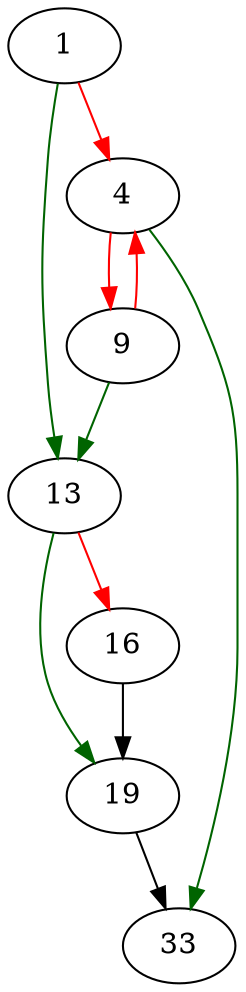 strict digraph "getgroup" {
	// Node definitions.
	1 [entry=true];
	13;
	4;
	33;
	9;
	19;
	16;

	// Edge definitions.
	1 -> 13 [
		color=darkgreen
		cond=true
	];
	1 -> 4 [
		color=red
		cond=false
	];
	13 -> 19 [
		color=darkgreen
		cond=true
	];
	13 -> 16 [
		color=red
		cond=false
	];
	4 -> 33 [
		color=darkgreen
		cond=true
	];
	4 -> 9 [
		color=red
		cond=false
	];
	9 -> 13 [
		color=darkgreen
		cond=true
	];
	9 -> 4 [
		color=red
		cond=false
	];
	19 -> 33;
	16 -> 19;
}